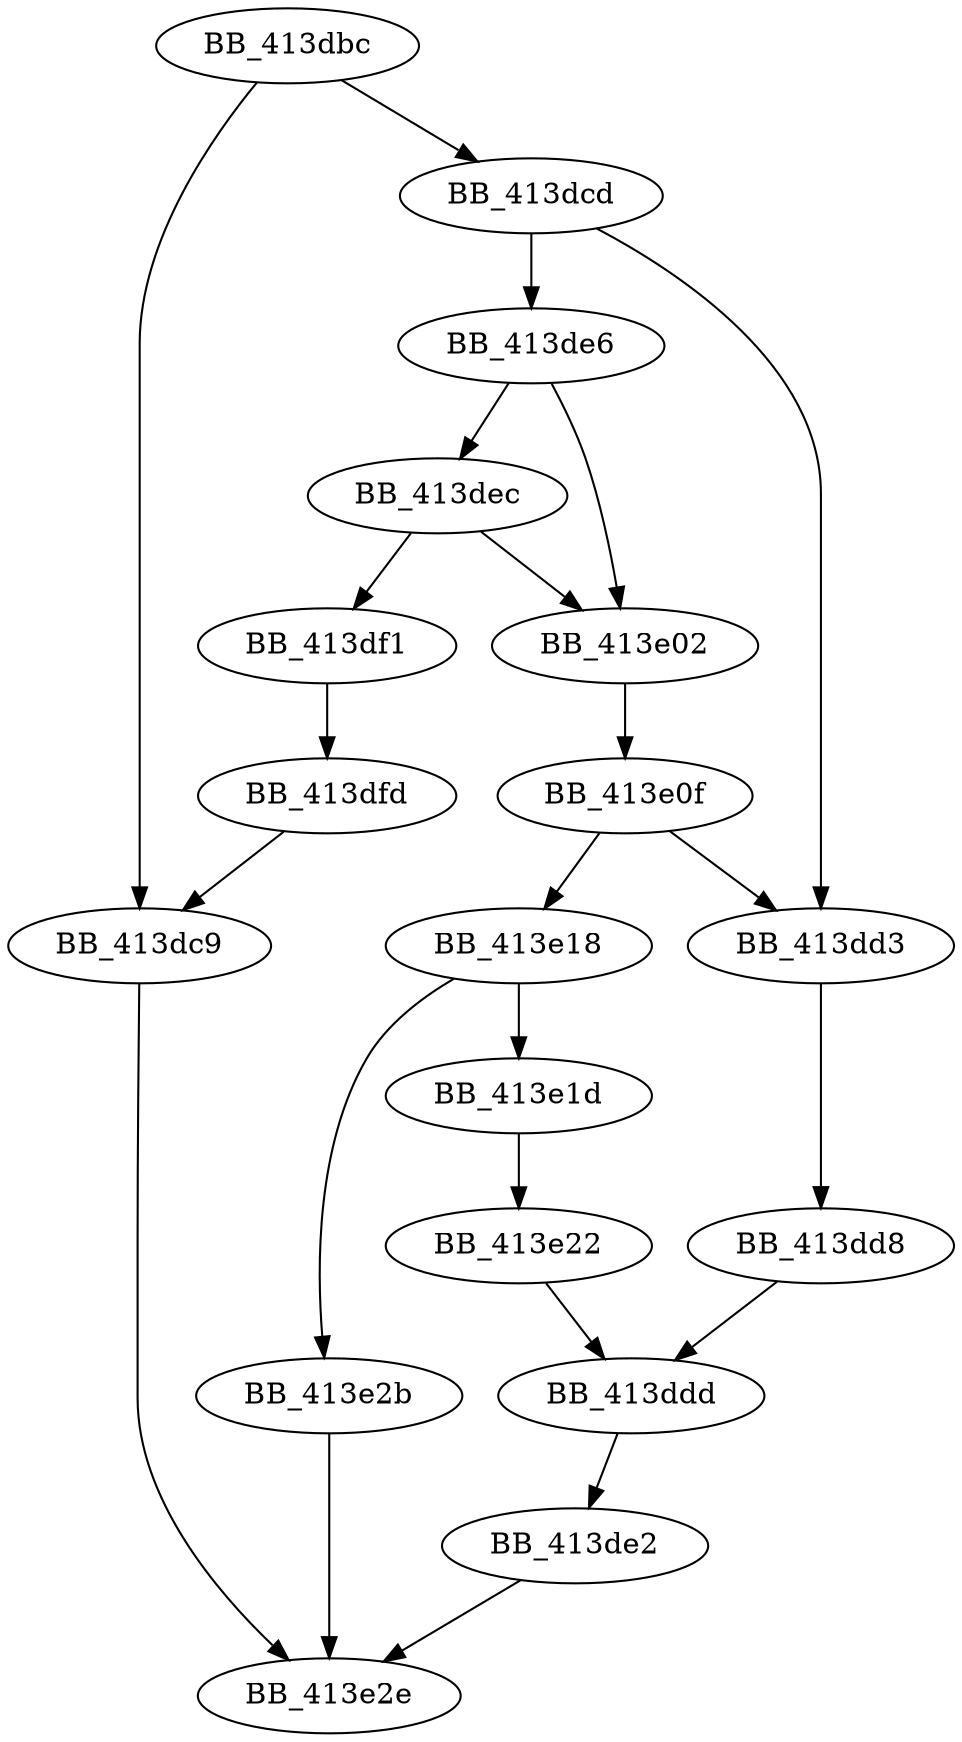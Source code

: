 DiGraph _memcpy_s{
BB_413dbc->BB_413dc9
BB_413dbc->BB_413dcd
BB_413dc9->BB_413e2e
BB_413dcd->BB_413dd3
BB_413dcd->BB_413de6
BB_413dd3->BB_413dd8
BB_413dd8->BB_413ddd
BB_413ddd->BB_413de2
BB_413de2->BB_413e2e
BB_413de6->BB_413dec
BB_413de6->BB_413e02
BB_413dec->BB_413df1
BB_413dec->BB_413e02
BB_413df1->BB_413dfd
BB_413dfd->BB_413dc9
BB_413e02->BB_413e0f
BB_413e0f->BB_413dd3
BB_413e0f->BB_413e18
BB_413e18->BB_413e1d
BB_413e18->BB_413e2b
BB_413e1d->BB_413e22
BB_413e22->BB_413ddd
BB_413e2b->BB_413e2e
}
